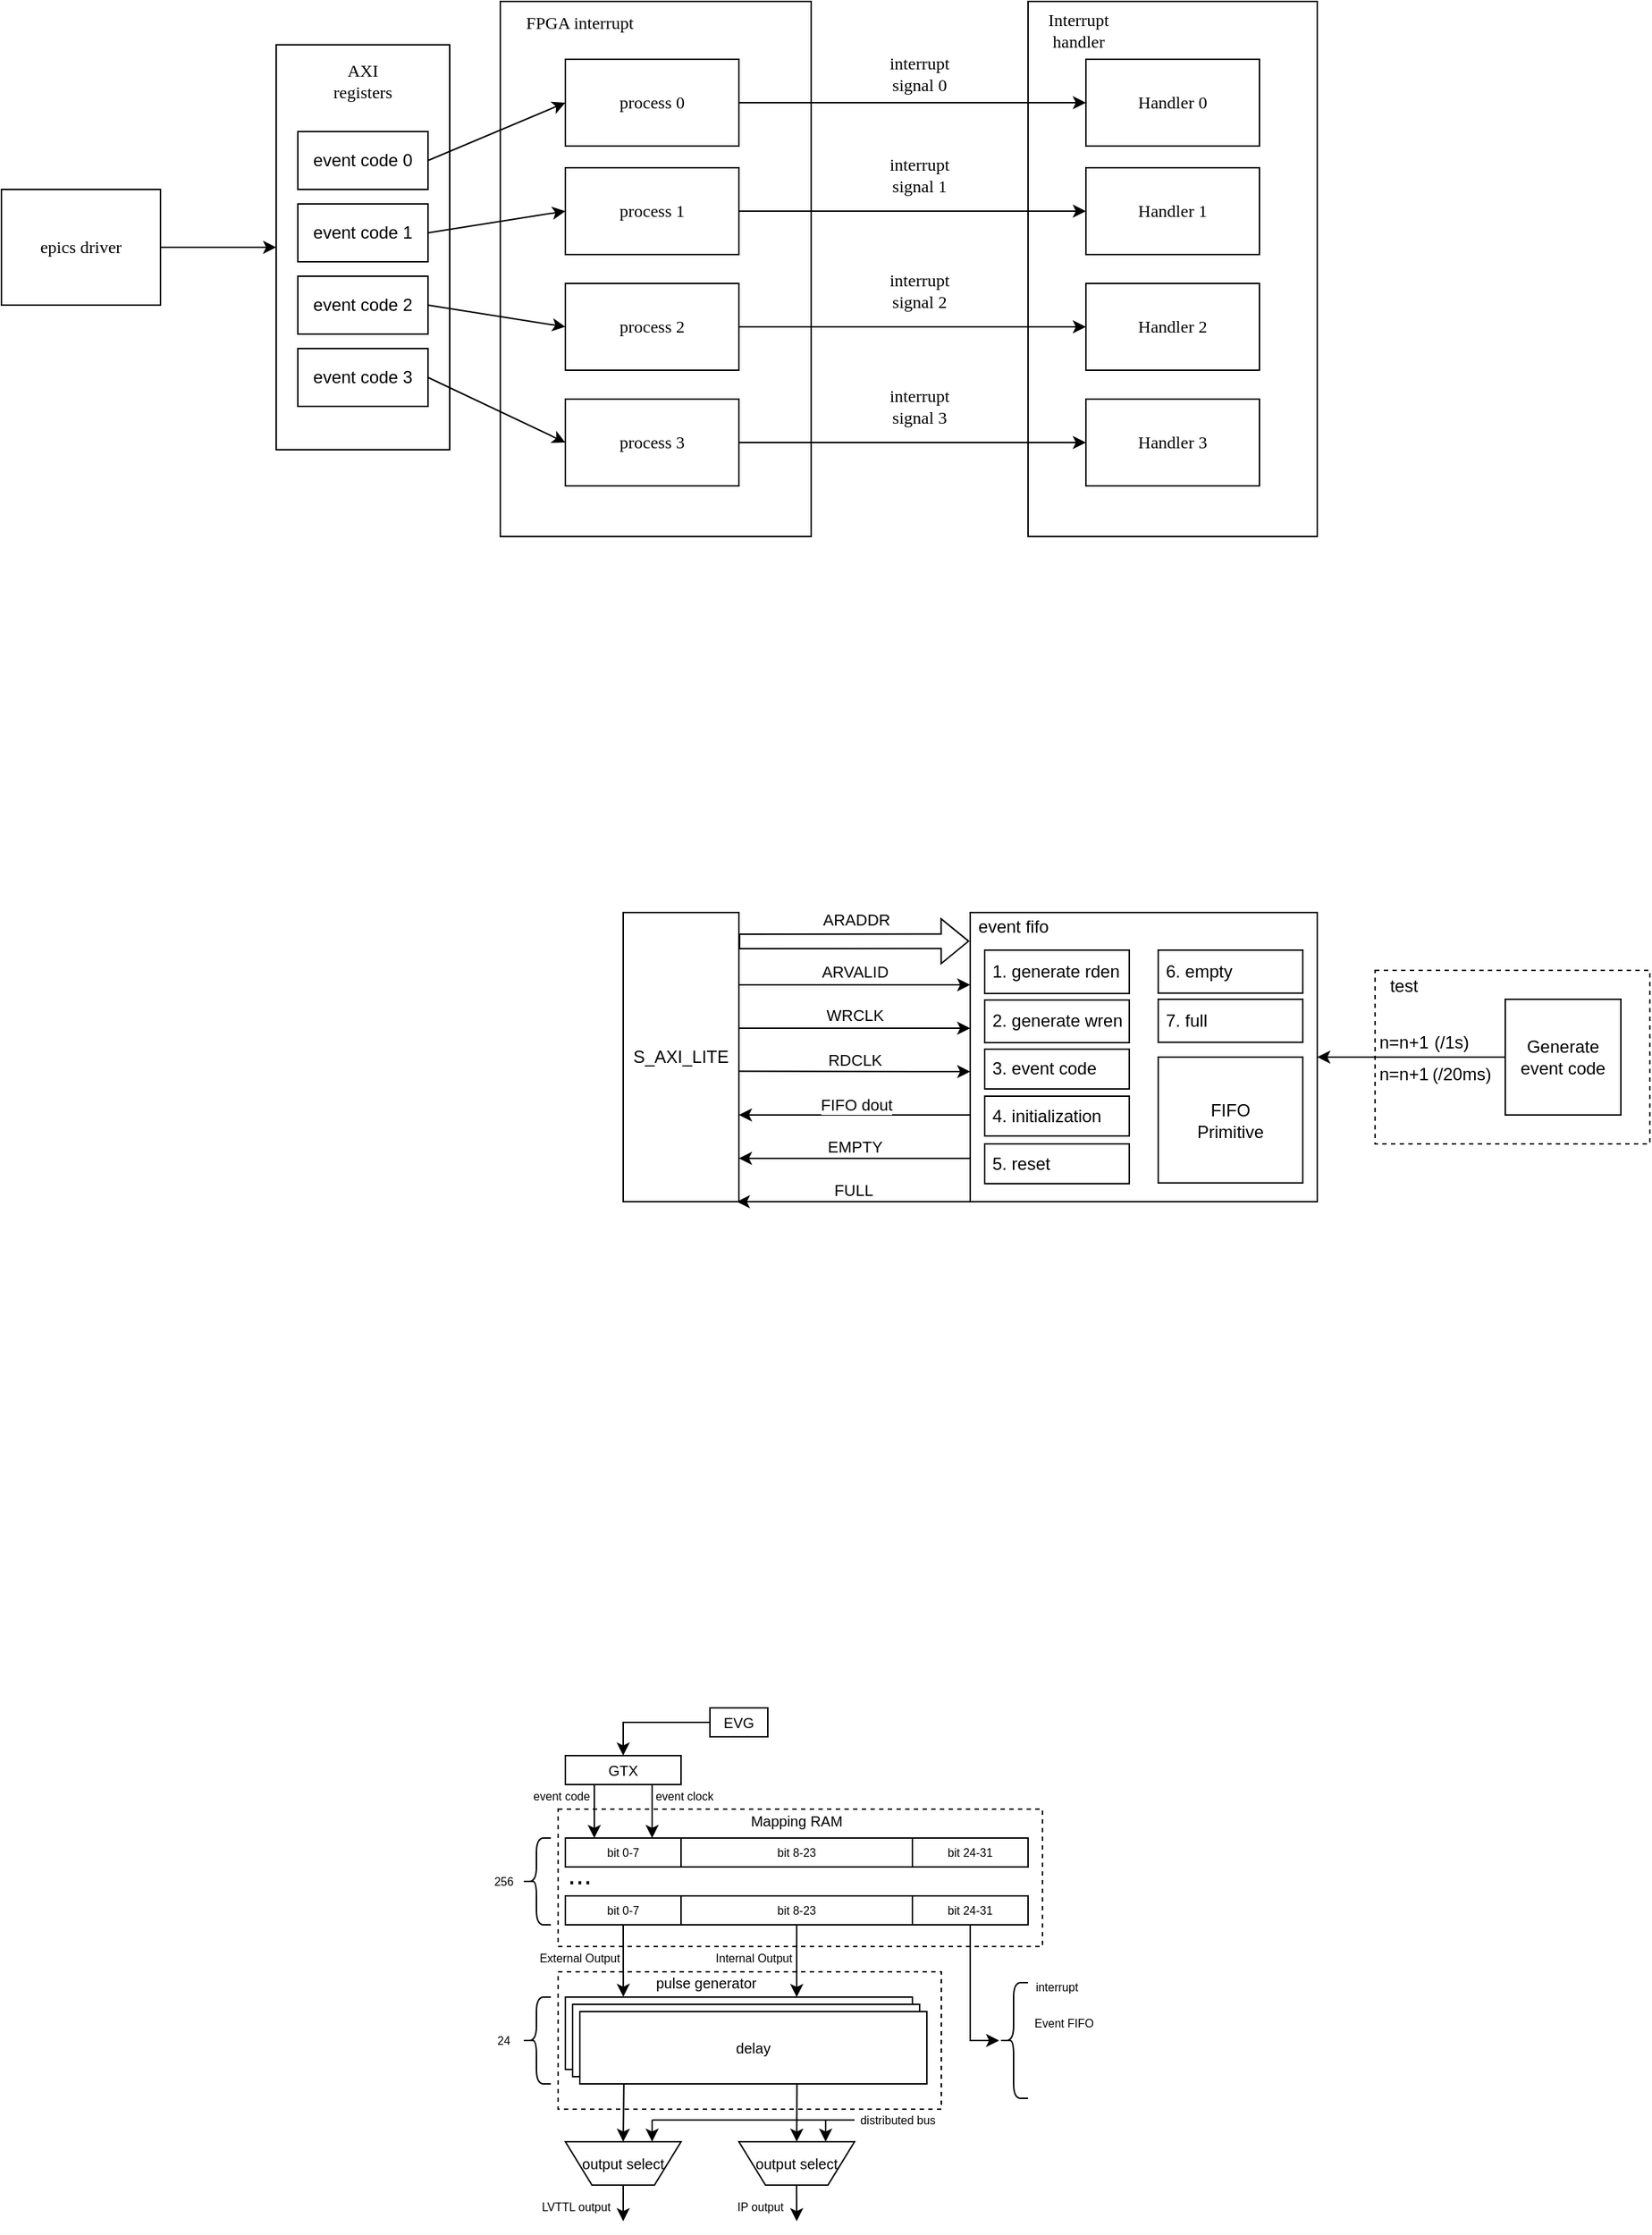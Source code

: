<mxfile version="20.3.2" type="github">
  <diagram id="-LhsDucrHnpyTGSc9BmT" name="Page-1">
    <mxGraphModel dx="741" dy="400" grid="1" gridSize="5" guides="1" tooltips="1" connect="1" arrows="1" fold="1" page="1" pageScale="1" pageWidth="1654" pageHeight="2336" math="0" shadow="0">
      <root>
        <mxCell id="0" />
        <mxCell id="1" parent="0" />
        <mxCell id="MfT5M9BzXGNBhf8Azcbl-24" value="" style="rounded=0;whiteSpace=wrap;html=1;fontFamily=Verdana;" parent="1" vertex="1">
          <mxGeometry x="920" y="210" width="200" height="370" as="geometry" />
        </mxCell>
        <mxCell id="MfT5M9BzXGNBhf8Azcbl-1" value="" style="rounded=0;whiteSpace=wrap;html=1;" parent="1" vertex="1">
          <mxGeometry x="400" y="240" width="120" height="280" as="geometry" />
        </mxCell>
        <mxCell id="GZpuCzKADMGGE4YqBJ1V-8" style="edgeStyle=orthogonalEdgeStyle;rounded=0;orthogonalLoop=1;jettySize=auto;html=1;exitX=0.006;exitY=0.7;exitDx=0;exitDy=0;exitPerimeter=0;" parent="1" source="GZpuCzKADMGGE4YqBJ1V-1" edge="1">
          <mxGeometry relative="1" as="geometry">
            <mxPoint x="720" y="980" as="targetPoint" />
            <Array as="points" />
          </mxGeometry>
        </mxCell>
        <mxCell id="GZpuCzKADMGGE4YqBJ1V-9" value="FIFO dout" style="edgeLabel;html=1;align=center;verticalAlign=middle;resizable=0;points=[];" parent="GZpuCzKADMGGE4YqBJ1V-8" vertex="1" connectable="0">
          <mxGeometry x="0.181" y="2" relative="1" as="geometry">
            <mxPoint x="14" y="-10" as="offset" />
          </mxGeometry>
        </mxCell>
        <mxCell id="GZpuCzKADMGGE4YqBJ1V-1" value="" style="rounded=0;whiteSpace=wrap;html=1;" parent="1" vertex="1">
          <mxGeometry x="880" y="840" width="240" height="200" as="geometry" />
        </mxCell>
        <mxCell id="GZpuCzKADMGGE4YqBJ1V-3" style="edgeStyle=orthogonalEdgeStyle;rounded=0;orthogonalLoop=1;jettySize=auto;html=1;exitX=1;exitY=0.25;exitDx=0;exitDy=0;entryX=0;entryY=0.25;entryDx=0;entryDy=0;" parent="1" source="GZpuCzKADMGGE4YqBJ1V-2" target="GZpuCzKADMGGE4YqBJ1V-1" edge="1">
          <mxGeometry relative="1" as="geometry" />
        </mxCell>
        <mxCell id="GZpuCzKADMGGE4YqBJ1V-4" value="ARVALID" style="edgeLabel;html=1;align=center;verticalAlign=middle;resizable=0;points=[];" parent="GZpuCzKADMGGE4YqBJ1V-3" vertex="1" connectable="0">
          <mxGeometry x="0.176" y="-1" relative="1" as="geometry">
            <mxPoint x="-14" y="-10" as="offset" />
          </mxGeometry>
        </mxCell>
        <mxCell id="GZpuCzKADMGGE4YqBJ1V-10" style="edgeStyle=orthogonalEdgeStyle;rounded=0;orthogonalLoop=1;jettySize=auto;html=1;exitX=0.999;exitY=0.549;exitDx=0;exitDy=0;exitPerimeter=0;" parent="1" source="GZpuCzKADMGGE4YqBJ1V-2" edge="1">
          <mxGeometry relative="1" as="geometry">
            <mxPoint x="880" y="950" as="targetPoint" />
            <Array as="points">
              <mxPoint x="880" y="950" />
            </Array>
          </mxGeometry>
        </mxCell>
        <mxCell id="GZpuCzKADMGGE4YqBJ1V-15" value="RDCLK" style="edgeLabel;html=1;align=center;verticalAlign=middle;resizable=0;points=[];" parent="GZpuCzKADMGGE4YqBJ1V-10" vertex="1" connectable="0">
          <mxGeometry x="0.162" y="-1" relative="1" as="geometry">
            <mxPoint x="-13" y="-9" as="offset" />
          </mxGeometry>
        </mxCell>
        <mxCell id="GZpuCzKADMGGE4YqBJ1V-2" value="S_AXI_LITE" style="rounded=0;whiteSpace=wrap;html=1;" parent="1" vertex="1">
          <mxGeometry x="640" y="840" width="80" height="200" as="geometry" />
        </mxCell>
        <mxCell id="GZpuCzKADMGGE4YqBJ1V-5" value="" style="shape=flexArrow;endArrow=classic;html=1;rounded=0;entryX=-0.008;entryY=0.099;entryDx=0;entryDy=0;entryPerimeter=0;" parent="1" edge="1">
          <mxGeometry width="50" height="50" relative="1" as="geometry">
            <mxPoint x="720" y="860" as="sourcePoint" />
            <mxPoint x="879.36" y="859.8" as="targetPoint" />
          </mxGeometry>
        </mxCell>
        <mxCell id="GZpuCzKADMGGE4YqBJ1V-7" value="ARADDR" style="edgeLabel;html=1;align=center;verticalAlign=middle;resizable=0;points=[];" parent="GZpuCzKADMGGE4YqBJ1V-5" vertex="1" connectable="0">
          <mxGeometry x="-0.115" y="-2" relative="1" as="geometry">
            <mxPoint x="10" y="-17" as="offset" />
          </mxGeometry>
        </mxCell>
        <mxCell id="GZpuCzKADMGGE4YqBJ1V-12" style="edgeStyle=orthogonalEdgeStyle;rounded=0;orthogonalLoop=1;jettySize=auto;html=1;exitX=1;exitY=0.5;exitDx=0;exitDy=0;entryX=0;entryY=0.5;entryDx=0;entryDy=0;" parent="1" edge="1">
          <mxGeometry relative="1" as="geometry">
            <mxPoint x="720" y="920" as="sourcePoint" />
            <mxPoint x="880" y="920" as="targetPoint" />
          </mxGeometry>
        </mxCell>
        <mxCell id="GZpuCzKADMGGE4YqBJ1V-13" value="WRCLK" style="edgeLabel;html=1;align=center;verticalAlign=middle;resizable=0;points=[];" parent="GZpuCzKADMGGE4YqBJ1V-12" vertex="1" connectable="0">
          <mxGeometry x="0.142" y="1" relative="1" as="geometry">
            <mxPoint x="-12" y="-8" as="offset" />
          </mxGeometry>
        </mxCell>
        <mxCell id="GZpuCzKADMGGE4YqBJ1V-18" style="edgeStyle=orthogonalEdgeStyle;rounded=0;orthogonalLoop=1;jettySize=auto;html=1;exitX=0;exitY=0.5;exitDx=0;exitDy=0;entryX=1;entryY=0.5;entryDx=0;entryDy=0;" parent="1" source="GZpuCzKADMGGE4YqBJ1V-17" target="GZpuCzKADMGGE4YqBJ1V-1" edge="1">
          <mxGeometry relative="1" as="geometry" />
        </mxCell>
        <mxCell id="GZpuCzKADMGGE4YqBJ1V-17" value="&lt;div&gt;Generate&lt;/div&gt;&lt;div&gt;event code&lt;/div&gt;" style="rounded=0;whiteSpace=wrap;html=1;" parent="1" vertex="1">
          <mxGeometry x="1250" y="900" width="80" height="80" as="geometry" />
        </mxCell>
        <mxCell id="GZpuCzKADMGGE4YqBJ1V-19" value="n=n+1" style="text;html=1;strokeColor=none;fillColor=none;align=center;verticalAlign=middle;whiteSpace=wrap;rounded=0;" parent="1" vertex="1">
          <mxGeometry x="1160" y="919" width="40" height="21" as="geometry" />
        </mxCell>
        <mxCell id="GZpuCzKADMGGE4YqBJ1V-20" value="(/1s)" style="text;html=1;strokeColor=none;fillColor=none;align=center;verticalAlign=middle;whiteSpace=wrap;rounded=0;" parent="1" vertex="1">
          <mxGeometry x="1193" y="919" width="40" height="21" as="geometry" />
        </mxCell>
        <mxCell id="GZpuCzKADMGGE4YqBJ1V-21" value="" style="rounded=0;whiteSpace=wrap;html=1;fillColor=none;" parent="1" vertex="1">
          <mxGeometry x="1010" y="940" width="100" height="87" as="geometry" />
        </mxCell>
        <mxCell id="GZpuCzKADMGGE4YqBJ1V-24" value="&lt;div&gt;FIFO&lt;/div&gt;&lt;div&gt;Primitive&lt;/div&gt;" style="text;html=1;strokeColor=none;fillColor=none;align=center;verticalAlign=middle;whiteSpace=wrap;rounded=0;" parent="1" vertex="1">
          <mxGeometry x="1030" y="968.5" width="60" height="30" as="geometry" />
        </mxCell>
        <mxCell id="GZpuCzKADMGGE4YqBJ1V-25" value="&amp;nbsp;1. generate rden" style="rounded=0;whiteSpace=wrap;html=1;fillColor=none;align=left;" parent="1" vertex="1">
          <mxGeometry x="890" y="866" width="100" height="30" as="geometry" />
        </mxCell>
        <mxCell id="GZpuCzKADMGGE4YqBJ1V-26" value="&amp;nbsp;2. generate wren" style="rounded=0;whiteSpace=wrap;html=1;fillColor=none;align=left;" parent="1" vertex="1">
          <mxGeometry x="890" y="900.5" width="100" height="29.5" as="geometry" />
        </mxCell>
        <mxCell id="GZpuCzKADMGGE4YqBJ1V-27" value="" style="rounded=0;whiteSpace=wrap;html=1;fillColor=none;dashed=1;" parent="1" vertex="1">
          <mxGeometry x="1160" y="880" width="190" height="120" as="geometry" />
        </mxCell>
        <mxCell id="GZpuCzKADMGGE4YqBJ1V-28" value="test" style="text;html=1;strokeColor=none;fillColor=none;align=center;verticalAlign=middle;whiteSpace=wrap;rounded=0;dashed=1;" parent="1" vertex="1">
          <mxGeometry x="1160" y="880.5" width="40" height="20" as="geometry" />
        </mxCell>
        <mxCell id="GZpuCzKADMGGE4YqBJ1V-30" value="&amp;nbsp;3. event code" style="rounded=0;whiteSpace=wrap;html=1;fillColor=none;align=left;" parent="1" vertex="1">
          <mxGeometry x="890" y="934.5" width="100" height="27.5" as="geometry" />
        </mxCell>
        <mxCell id="GZpuCzKADMGGE4YqBJ1V-31" value="event fifo" style="text;html=1;strokeColor=none;fillColor=none;align=center;verticalAlign=middle;whiteSpace=wrap;rounded=0;dashed=1;" parent="1" vertex="1">
          <mxGeometry x="880" y="840" width="60" height="20" as="geometry" />
        </mxCell>
        <mxCell id="GZpuCzKADMGGE4YqBJ1V-33" value="&amp;nbsp;4. initialization" style="rounded=0;whiteSpace=wrap;html=1;fillColor=none;align=left;" parent="1" vertex="1">
          <mxGeometry x="890" y="967" width="100" height="27.5" as="geometry" />
        </mxCell>
        <mxCell id="GZpuCzKADMGGE4YqBJ1V-34" value="&amp;nbsp;5. reset" style="rounded=0;whiteSpace=wrap;html=1;fillColor=none;align=left;" parent="1" vertex="1">
          <mxGeometry x="890" y="1000" width="100" height="27.5" as="geometry" />
        </mxCell>
        <mxCell id="thS4eRWoPYg2XnfyWAwR-3" value="&amp;nbsp;6. empty" style="rounded=0;whiteSpace=wrap;html=1;fillColor=none;align=left;" parent="1" vertex="1">
          <mxGeometry x="1010" y="866" width="100" height="29.75" as="geometry" />
        </mxCell>
        <mxCell id="thS4eRWoPYg2XnfyWAwR-5" value="&amp;nbsp;7. full" style="rounded=0;whiteSpace=wrap;html=1;fillColor=none;align=left;" parent="1" vertex="1">
          <mxGeometry x="1010" y="900" width="100" height="29.75" as="geometry" />
        </mxCell>
        <mxCell id="thS4eRWoPYg2XnfyWAwR-6" style="edgeStyle=orthogonalEdgeStyle;rounded=0;orthogonalLoop=1;jettySize=auto;html=1;" parent="1" edge="1">
          <mxGeometry relative="1" as="geometry">
            <mxPoint x="880" y="1010" as="sourcePoint" />
            <mxPoint x="720" y="1010" as="targetPoint" />
            <Array as="points" />
          </mxGeometry>
        </mxCell>
        <mxCell id="thS4eRWoPYg2XnfyWAwR-7" value="EMPTY" style="edgeLabel;html=1;align=center;verticalAlign=middle;resizable=0;points=[];" parent="thS4eRWoPYg2XnfyWAwR-6" vertex="1" connectable="0">
          <mxGeometry x="0.181" y="2" relative="1" as="geometry">
            <mxPoint x="14" y="-10" as="offset" />
          </mxGeometry>
        </mxCell>
        <mxCell id="thS4eRWoPYg2XnfyWAwR-8" style="edgeStyle=orthogonalEdgeStyle;rounded=0;orthogonalLoop=1;jettySize=auto;html=1;exitX=0.006;exitY=0.7;exitDx=0;exitDy=0;exitPerimeter=0;" parent="1" edge="1">
          <mxGeometry relative="1" as="geometry">
            <mxPoint x="880" y="1040" as="sourcePoint" />
            <mxPoint x="718.56" y="1040" as="targetPoint" />
            <Array as="points" />
          </mxGeometry>
        </mxCell>
        <mxCell id="thS4eRWoPYg2XnfyWAwR-9" value="FULL" style="edgeLabel;html=1;align=center;verticalAlign=middle;resizable=0;points=[];" parent="thS4eRWoPYg2XnfyWAwR-8" vertex="1" connectable="0">
          <mxGeometry x="0.181" y="2" relative="1" as="geometry">
            <mxPoint x="14" y="-10" as="offset" />
          </mxGeometry>
        </mxCell>
        <mxCell id="thS4eRWoPYg2XnfyWAwR-12" value="n=n+1" style="text;html=1;strokeColor=none;fillColor=none;align=center;verticalAlign=middle;whiteSpace=wrap;rounded=0;" parent="1" vertex="1">
          <mxGeometry x="1160" y="941" width="40" height="21" as="geometry" />
        </mxCell>
        <mxCell id="thS4eRWoPYg2XnfyWAwR-15" value="(/20ms)" style="text;html=1;strokeColor=none;fillColor=none;align=center;verticalAlign=middle;whiteSpace=wrap;rounded=0;" parent="1" vertex="1">
          <mxGeometry x="1200" y="941" width="40" height="21" as="geometry" />
        </mxCell>
        <mxCell id="MfT5M9BzXGNBhf8Azcbl-2" value="&lt;div&gt;&lt;font face=&quot;Verdana&quot;&gt;AXI&lt;/font&gt;&lt;/div&gt;&lt;div&gt;&lt;font face=&quot;Verdana&quot;&gt;registers&lt;/font&gt;&lt;/div&gt;" style="text;html=1;strokeColor=none;fillColor=none;align=center;verticalAlign=middle;whiteSpace=wrap;rounded=0;" parent="1" vertex="1">
          <mxGeometry x="430" y="250" width="60" height="30" as="geometry" />
        </mxCell>
        <mxCell id="MfT5M9BzXGNBhf8Azcbl-5" value="event code 0" style="rounded=0;whiteSpace=wrap;html=1;" parent="1" vertex="1">
          <mxGeometry x="415" y="300" width="90" height="40" as="geometry" />
        </mxCell>
        <mxCell id="MfT5M9BzXGNBhf8Azcbl-6" value="event code 1" style="rounded=0;whiteSpace=wrap;html=1;" parent="1" vertex="1">
          <mxGeometry x="415" y="350" width="90" height="40" as="geometry" />
        </mxCell>
        <mxCell id="MfT5M9BzXGNBhf8Azcbl-7" value="event code 2" style="rounded=0;whiteSpace=wrap;html=1;" parent="1" vertex="1">
          <mxGeometry x="415" y="400" width="90" height="40" as="geometry" />
        </mxCell>
        <mxCell id="MfT5M9BzXGNBhf8Azcbl-8" value="event code 3" style="rounded=0;whiteSpace=wrap;html=1;" parent="1" vertex="1">
          <mxGeometry x="415" y="450" width="90" height="40" as="geometry" />
        </mxCell>
        <mxCell id="MfT5M9BzXGNBhf8Azcbl-11" style="edgeStyle=orthogonalEdgeStyle;rounded=0;orthogonalLoop=1;jettySize=auto;html=1;exitX=1;exitY=0.5;exitDx=0;exitDy=0;fontFamily=Verdana;" parent="1" source="MfT5M9BzXGNBhf8Azcbl-9" target="MfT5M9BzXGNBhf8Azcbl-1" edge="1">
          <mxGeometry relative="1" as="geometry" />
        </mxCell>
        <mxCell id="MfT5M9BzXGNBhf8Azcbl-9" value="epics driver" style="rounded=0;whiteSpace=wrap;html=1;fontFamily=Verdana;" parent="1" vertex="1">
          <mxGeometry x="210" y="340" width="110" height="80" as="geometry" />
        </mxCell>
        <mxCell id="MfT5M9BzXGNBhf8Azcbl-12" value="" style="rounded=0;whiteSpace=wrap;html=1;fontFamily=Verdana;" parent="1" vertex="1">
          <mxGeometry x="555" y="210" width="215" height="370" as="geometry" />
        </mxCell>
        <mxCell id="MfT5M9BzXGNBhf8Azcbl-30" style="edgeStyle=orthogonalEdgeStyle;rounded=0;orthogonalLoop=1;jettySize=auto;html=1;exitX=1;exitY=0.5;exitDx=0;exitDy=0;entryX=0;entryY=0.5;entryDx=0;entryDy=0;fontFamily=Verdana;" parent="1" source="MfT5M9BzXGNBhf8Azcbl-13" target="MfT5M9BzXGNBhf8Azcbl-26" edge="1">
          <mxGeometry relative="1" as="geometry" />
        </mxCell>
        <mxCell id="MfT5M9BzXGNBhf8Azcbl-13" value="process 0" style="rounded=0;whiteSpace=wrap;html=1;fontFamily=Verdana;" parent="1" vertex="1">
          <mxGeometry x="600" y="250" width="120" height="60" as="geometry" />
        </mxCell>
        <mxCell id="MfT5M9BzXGNBhf8Azcbl-31" style="edgeStyle=orthogonalEdgeStyle;rounded=0;orthogonalLoop=1;jettySize=auto;html=1;exitX=1;exitY=0.5;exitDx=0;exitDy=0;fontFamily=Verdana;" parent="1" source="MfT5M9BzXGNBhf8Azcbl-14" target="MfT5M9BzXGNBhf8Azcbl-27" edge="1">
          <mxGeometry relative="1" as="geometry" />
        </mxCell>
        <mxCell id="MfT5M9BzXGNBhf8Azcbl-14" value="process 1" style="rounded=0;whiteSpace=wrap;html=1;fontFamily=Verdana;" parent="1" vertex="1">
          <mxGeometry x="600" y="325" width="120" height="60" as="geometry" />
        </mxCell>
        <mxCell id="MfT5M9BzXGNBhf8Azcbl-32" style="edgeStyle=orthogonalEdgeStyle;rounded=0;orthogonalLoop=1;jettySize=auto;html=1;exitX=1;exitY=0.5;exitDx=0;exitDy=0;entryX=0;entryY=0.5;entryDx=0;entryDy=0;fontFamily=Verdana;" parent="1" source="MfT5M9BzXGNBhf8Azcbl-16" target="MfT5M9BzXGNBhf8Azcbl-28" edge="1">
          <mxGeometry relative="1" as="geometry" />
        </mxCell>
        <mxCell id="MfT5M9BzXGNBhf8Azcbl-16" value="process 2" style="rounded=0;whiteSpace=wrap;html=1;fontFamily=Verdana;" parent="1" vertex="1">
          <mxGeometry x="600" y="405" width="120" height="60" as="geometry" />
        </mxCell>
        <mxCell id="MfT5M9BzXGNBhf8Azcbl-33" style="edgeStyle=orthogonalEdgeStyle;rounded=0;orthogonalLoop=1;jettySize=auto;html=1;exitX=1;exitY=0.5;exitDx=0;exitDy=0;entryX=0;entryY=0.5;entryDx=0;entryDy=0;fontFamily=Verdana;" parent="1" source="MfT5M9BzXGNBhf8Azcbl-17" target="MfT5M9BzXGNBhf8Azcbl-29" edge="1">
          <mxGeometry relative="1" as="geometry" />
        </mxCell>
        <mxCell id="MfT5M9BzXGNBhf8Azcbl-17" value="process 3" style="rounded=0;whiteSpace=wrap;html=1;fontFamily=Verdana;" parent="1" vertex="1">
          <mxGeometry x="600" y="485" width="120" height="60" as="geometry" />
        </mxCell>
        <mxCell id="MfT5M9BzXGNBhf8Azcbl-19" value="" style="endArrow=classic;html=1;rounded=0;fontFamily=Verdana;exitX=1;exitY=0.5;exitDx=0;exitDy=0;entryX=0;entryY=0.5;entryDx=0;entryDy=0;" parent="1" source="MfT5M9BzXGNBhf8Azcbl-5" target="MfT5M9BzXGNBhf8Azcbl-13" edge="1">
          <mxGeometry width="50" height="50" relative="1" as="geometry">
            <mxPoint x="580" y="460" as="sourcePoint" />
            <mxPoint x="630" y="410" as="targetPoint" />
          </mxGeometry>
        </mxCell>
        <mxCell id="MfT5M9BzXGNBhf8Azcbl-20" value="" style="endArrow=classic;html=1;rounded=0;fontFamily=Verdana;exitX=1;exitY=0.5;exitDx=0;exitDy=0;entryX=0;entryY=0.5;entryDx=0;entryDy=0;" parent="1" source="MfT5M9BzXGNBhf8Azcbl-6" target="MfT5M9BzXGNBhf8Azcbl-14" edge="1">
          <mxGeometry width="50" height="50" relative="1" as="geometry">
            <mxPoint x="580" y="460" as="sourcePoint" />
            <mxPoint x="630" y="410" as="targetPoint" />
          </mxGeometry>
        </mxCell>
        <mxCell id="MfT5M9BzXGNBhf8Azcbl-21" value="" style="endArrow=classic;html=1;rounded=0;fontFamily=Verdana;exitX=1;exitY=0.5;exitDx=0;exitDy=0;entryX=0;entryY=0.5;entryDx=0;entryDy=0;" parent="1" source="MfT5M9BzXGNBhf8Azcbl-7" target="MfT5M9BzXGNBhf8Azcbl-16" edge="1">
          <mxGeometry width="50" height="50" relative="1" as="geometry">
            <mxPoint x="580" y="460" as="sourcePoint" />
            <mxPoint x="630" y="410" as="targetPoint" />
          </mxGeometry>
        </mxCell>
        <mxCell id="MfT5M9BzXGNBhf8Azcbl-22" value="" style="endArrow=classic;html=1;rounded=0;fontFamily=Verdana;exitX=1;exitY=0.5;exitDx=0;exitDy=0;entryX=0;entryY=0.5;entryDx=0;entryDy=0;" parent="1" source="MfT5M9BzXGNBhf8Azcbl-8" target="MfT5M9BzXGNBhf8Azcbl-17" edge="1">
          <mxGeometry width="50" height="50" relative="1" as="geometry">
            <mxPoint x="580" y="460" as="sourcePoint" />
            <mxPoint x="630" y="410" as="targetPoint" />
          </mxGeometry>
        </mxCell>
        <mxCell id="MfT5M9BzXGNBhf8Azcbl-23" value="FPGA interrupt" style="text;html=1;strokeColor=none;fillColor=none;align=center;verticalAlign=middle;whiteSpace=wrap;rounded=0;fontFamily=Verdana;" parent="1" vertex="1">
          <mxGeometry x="555" y="210" width="110" height="30" as="geometry" />
        </mxCell>
        <mxCell id="MfT5M9BzXGNBhf8Azcbl-25" value="Interrupt handler" style="text;html=1;strokeColor=none;fillColor=none;align=center;verticalAlign=middle;whiteSpace=wrap;rounded=0;fontFamily=Verdana;" parent="1" vertex="1">
          <mxGeometry x="920" y="210" width="70" height="40" as="geometry" />
        </mxCell>
        <mxCell id="MfT5M9BzXGNBhf8Azcbl-26" value="Handler 0" style="rounded=0;whiteSpace=wrap;html=1;fontFamily=Verdana;" parent="1" vertex="1">
          <mxGeometry x="960" y="250" width="120" height="60" as="geometry" />
        </mxCell>
        <mxCell id="MfT5M9BzXGNBhf8Azcbl-27" value="Handler 1" style="rounded=0;whiteSpace=wrap;html=1;fontFamily=Verdana;" parent="1" vertex="1">
          <mxGeometry x="960" y="325" width="120" height="60" as="geometry" />
        </mxCell>
        <mxCell id="MfT5M9BzXGNBhf8Azcbl-28" value="Handler 2" style="rounded=0;whiteSpace=wrap;html=1;fontFamily=Verdana;" parent="1" vertex="1">
          <mxGeometry x="960" y="405" width="120" height="60" as="geometry" />
        </mxCell>
        <mxCell id="MfT5M9BzXGNBhf8Azcbl-29" value="Handler 3" style="rounded=0;whiteSpace=wrap;html=1;fontFamily=Verdana;" parent="1" vertex="1">
          <mxGeometry x="960" y="485" width="120" height="60" as="geometry" />
        </mxCell>
        <mxCell id="MfT5M9BzXGNBhf8Azcbl-34" value="&lt;div&gt;interrupt&lt;/div&gt;&lt;div&gt;signal 0&lt;br&gt;&lt;/div&gt;" style="text;html=1;strokeColor=none;fillColor=none;align=center;verticalAlign=middle;whiteSpace=wrap;rounded=0;fontFamily=Verdana;" parent="1" vertex="1">
          <mxGeometry x="810" y="240" width="70" height="40" as="geometry" />
        </mxCell>
        <mxCell id="MfT5M9BzXGNBhf8Azcbl-36" value="&lt;div&gt;interrupt&lt;/div&gt;&lt;div&gt;signal 1&lt;br&gt;&lt;/div&gt;" style="text;html=1;strokeColor=none;fillColor=none;align=center;verticalAlign=middle;whiteSpace=wrap;rounded=0;fontFamily=Verdana;" parent="1" vertex="1">
          <mxGeometry x="810" y="310" width="70" height="40" as="geometry" />
        </mxCell>
        <mxCell id="MfT5M9BzXGNBhf8Azcbl-37" value="&lt;div&gt;interrupt&lt;/div&gt;&lt;div&gt;signal 2&lt;br&gt;&lt;/div&gt;" style="text;html=1;strokeColor=none;fillColor=none;align=center;verticalAlign=middle;whiteSpace=wrap;rounded=0;fontFamily=Verdana;" parent="1" vertex="1">
          <mxGeometry x="810" y="390" width="70" height="40" as="geometry" />
        </mxCell>
        <mxCell id="MfT5M9BzXGNBhf8Azcbl-38" value="&lt;div&gt;interrupt&lt;/div&gt;&lt;div&gt;signal 3&lt;br&gt;&lt;/div&gt;" style="text;html=1;strokeColor=none;fillColor=none;align=center;verticalAlign=middle;whiteSpace=wrap;rounded=0;fontFamily=Verdana;" parent="1" vertex="1">
          <mxGeometry x="810" y="470" width="70" height="40" as="geometry" />
        </mxCell>
        <mxCell id="sW_rOYjaHc4gFvFLlQTv-1" value="" style="rounded=0;whiteSpace=wrap;html=1;strokeWidth=1;" vertex="1" parent="1">
          <mxGeometry x="600" y="1480" width="320" height="20" as="geometry" />
        </mxCell>
        <mxCell id="sW_rOYjaHc4gFvFLlQTv-2" value="" style="endArrow=classic;html=1;rounded=0;entryX=0.5;entryY=0;entryDx=0;entryDy=0;exitX=1;exitY=0;exitDx=0;exitDy=0;" edge="1" parent="1" source="sW_rOYjaHc4gFvFLlQTv-24">
          <mxGeometry width="50" height="50" relative="1" as="geometry">
            <mxPoint x="620" y="1450" as="sourcePoint" />
            <mxPoint x="620" y="1480" as="targetPoint" />
          </mxGeometry>
        </mxCell>
        <mxCell id="sW_rOYjaHc4gFvFLlQTv-19" value="&lt;font style=&quot;font-size: 10px;&quot;&gt;GTX&lt;/font&gt;" style="rounded=0;whiteSpace=wrap;html=1;" vertex="1" parent="1">
          <mxGeometry x="600" y="1423" width="80" height="20" as="geometry" />
        </mxCell>
        <mxCell id="sW_rOYjaHc4gFvFLlQTv-105" style="edgeStyle=orthogonalEdgeStyle;rounded=0;orthogonalLoop=1;jettySize=auto;html=1;exitX=0;exitY=0.5;exitDx=0;exitDy=0;entryX=0.5;entryY=0;entryDx=0;entryDy=0;strokeWidth=1;fontFamily=Helvetica;fontSize=8;" edge="1" parent="1" source="sW_rOYjaHc4gFvFLlQTv-20" target="sW_rOYjaHc4gFvFLlQTv-19">
          <mxGeometry relative="1" as="geometry" />
        </mxCell>
        <mxCell id="sW_rOYjaHc4gFvFLlQTv-20" value="&lt;font style=&quot;font-size: 10px;&quot;&gt;EVG&lt;/font&gt;" style="rounded=0;whiteSpace=wrap;html=1;" vertex="1" parent="1">
          <mxGeometry x="700" y="1390" width="40" height="20" as="geometry" />
        </mxCell>
        <mxCell id="sW_rOYjaHc4gFvFLlQTv-22" value="" style="shape=curlyBracket;whiteSpace=wrap;html=1;rounded=1;fontSize=8;" vertex="1" parent="1">
          <mxGeometry x="570" y="1480" width="20" height="60" as="geometry" />
        </mxCell>
        <mxCell id="sW_rOYjaHc4gFvFLlQTv-23" value="256" style="text;html=1;strokeColor=none;fillColor=none;align=center;verticalAlign=middle;whiteSpace=wrap;rounded=0;fontSize=8;" vertex="1" parent="1">
          <mxGeometry x="545" y="1502.5" width="25" height="15" as="geometry" />
        </mxCell>
        <mxCell id="sW_rOYjaHc4gFvFLlQTv-24" value="event code" style="text;html=1;strokeColor=none;fillColor=none;align=center;verticalAlign=middle;whiteSpace=wrap;rounded=0;fontSize=8;" vertex="1" parent="1">
          <mxGeometry x="575" y="1443" width="45" height="15" as="geometry" />
        </mxCell>
        <mxCell id="sW_rOYjaHc4gFvFLlQTv-27" value="" style="endArrow=classic;html=1;rounded=0;entryX=0.5;entryY=0;entryDx=0;entryDy=0;exitX=0;exitY=0;exitDx=0;exitDy=0;" edge="1" parent="1" source="sW_rOYjaHc4gFvFLlQTv-28">
          <mxGeometry width="50" height="50" relative="1" as="geometry">
            <mxPoint x="660" y="1450" as="sourcePoint" />
            <mxPoint x="660" y="1480" as="targetPoint" />
          </mxGeometry>
        </mxCell>
        <mxCell id="sW_rOYjaHc4gFvFLlQTv-28" value="event clock" style="text;html=1;strokeColor=none;fillColor=none;align=center;verticalAlign=middle;whiteSpace=wrap;rounded=0;fontSize=8;" vertex="1" parent="1">
          <mxGeometry x="660" y="1443" width="45" height="15" as="geometry" />
        </mxCell>
        <mxCell id="sW_rOYjaHc4gFvFLlQTv-36" value="" style="endArrow=none;html=1;rounded=0;fontSize=8;entryX=0.25;entryY=0;entryDx=0;entryDy=0;exitX=0.25;exitY=1;exitDx=0;exitDy=0;" edge="1" parent="1" source="sW_rOYjaHc4gFvFLlQTv-1" target="sW_rOYjaHc4gFvFLlQTv-1">
          <mxGeometry width="50" height="50" relative="1" as="geometry">
            <mxPoint x="665" y="1575" as="sourcePoint" />
            <mxPoint x="715" y="1525" as="targetPoint" />
          </mxGeometry>
        </mxCell>
        <mxCell id="sW_rOYjaHc4gFvFLlQTv-37" value="bit 0-7" style="text;html=1;strokeColor=none;fillColor=none;align=center;verticalAlign=middle;whiteSpace=wrap;rounded=0;strokeWidth=1;fontSize=8;" vertex="1" parent="1">
          <mxGeometry x="620" y="1482" width="40" height="15" as="geometry" />
        </mxCell>
        <mxCell id="sW_rOYjaHc4gFvFLlQTv-43" value="" style="rounded=0;whiteSpace=wrap;html=1;strokeWidth=1;" vertex="1" parent="1">
          <mxGeometry x="600" y="1520" width="320" height="20" as="geometry" />
        </mxCell>
        <mxCell id="sW_rOYjaHc4gFvFLlQTv-44" value="" style="endArrow=none;html=1;rounded=0;fontSize=8;entryX=0.25;entryY=0;entryDx=0;entryDy=0;exitX=0.25;exitY=1;exitDx=0;exitDy=0;" edge="1" parent="1">
          <mxGeometry width="50" height="50" relative="1" as="geometry">
            <mxPoint x="680" y="1540" as="sourcePoint" />
            <mxPoint x="680.0" y="1520" as="targetPoint" />
          </mxGeometry>
        </mxCell>
        <mxCell id="sW_rOYjaHc4gFvFLlQTv-47" value="bit 0-7" style="text;html=1;strokeColor=none;fillColor=none;align=center;verticalAlign=middle;whiteSpace=wrap;rounded=0;strokeWidth=1;fontSize=8;" vertex="1" parent="1">
          <mxGeometry x="620" y="1522" width="40" height="15" as="geometry" />
        </mxCell>
        <mxCell id="sW_rOYjaHc4gFvFLlQTv-48" value="&lt;font style=&quot;font-size: 20px;&quot;&gt;...&lt;/font&gt;" style="text;html=1;strokeColor=none;fillColor=none;align=center;verticalAlign=middle;whiteSpace=wrap;rounded=0;strokeWidth=1;fontSize=8;" vertex="1" parent="1">
          <mxGeometry x="600" y="1500" width="20" height="7" as="geometry" />
        </mxCell>
        <mxCell id="sW_rOYjaHc4gFvFLlQTv-49" value="" style="endArrow=classic;html=1;rounded=0;fontSize=20;exitX=0.125;exitY=1.017;exitDx=0;exitDy=0;exitPerimeter=0;entryX=0.167;entryY=-0.004;entryDx=0;entryDy=0;entryPerimeter=0;" edge="1" parent="1" source="sW_rOYjaHc4gFvFLlQTv-43" target="sW_rOYjaHc4gFvFLlQTv-56">
          <mxGeometry width="50" height="50" relative="1" as="geometry">
            <mxPoint x="665" y="1575" as="sourcePoint" />
            <mxPoint x="640" y="1570" as="targetPoint" />
          </mxGeometry>
        </mxCell>
        <mxCell id="sW_rOYjaHc4gFvFLlQTv-50" value="&lt;div style=&quot;font-size: 8px;&quot;&gt;&lt;font style=&quot;font-size: 8px;&quot;&gt;External Output&lt;br&gt;&lt;/font&gt;&lt;/div&gt;" style="text;html=1;strokeColor=none;fillColor=none;align=center;verticalAlign=middle;whiteSpace=wrap;rounded=0;strokeWidth=1;fontSize=10;" vertex="1" parent="1">
          <mxGeometry x="580" y="1555" width="60" height="15" as="geometry" />
        </mxCell>
        <mxCell id="sW_rOYjaHc4gFvFLlQTv-51" value="" style="endArrow=none;html=1;rounded=0;fontSize=8;entryX=0.25;entryY=0;entryDx=0;entryDy=0;exitX=0.25;exitY=1;exitDx=0;exitDy=0;" edge="1" parent="1">
          <mxGeometry width="50" height="50" relative="1" as="geometry">
            <mxPoint x="840" y="1499.5" as="sourcePoint" />
            <mxPoint x="840.0" y="1479.5" as="targetPoint" />
          </mxGeometry>
        </mxCell>
        <mxCell id="sW_rOYjaHc4gFvFLlQTv-52" value="" style="endArrow=none;html=1;rounded=0;fontSize=8;entryX=0.25;entryY=0;entryDx=0;entryDy=0;exitX=0.25;exitY=1;exitDx=0;exitDy=0;" edge="1" parent="1">
          <mxGeometry width="50" height="50" relative="1" as="geometry">
            <mxPoint x="840" y="1540" as="sourcePoint" />
            <mxPoint x="840.0" y="1520" as="targetPoint" />
          </mxGeometry>
        </mxCell>
        <mxCell id="sW_rOYjaHc4gFvFLlQTv-55" value="&lt;div style=&quot;font-size: 8px;&quot;&gt;&lt;font style=&quot;font-size: 8px;&quot;&gt;Internal Output&lt;br&gt;&lt;/font&gt;&lt;/div&gt;" style="text;html=1;strokeColor=none;fillColor=none;align=center;verticalAlign=middle;whiteSpace=wrap;rounded=0;strokeWidth=1;fontSize=10;" vertex="1" parent="1">
          <mxGeometry x="697.5" y="1555" width="65" height="15" as="geometry" />
        </mxCell>
        <mxCell id="sW_rOYjaHc4gFvFLlQTv-67" value="" style="rounded=0;whiteSpace=wrap;html=1;strokeWidth=1;fontSize=10;fillColor=none;dashed=1;strokeColor=#000000;" vertex="1" parent="1">
          <mxGeometry x="595" y="1460" width="335" height="95" as="geometry" />
        </mxCell>
        <mxCell id="sW_rOYjaHc4gFvFLlQTv-56" value="delay" style="rounded=0;whiteSpace=wrap;html=1;strokeWidth=1;fontSize=10;" vertex="1" parent="1">
          <mxGeometry x="600" y="1590" width="240" height="50" as="geometry" />
        </mxCell>
        <mxCell id="sW_rOYjaHc4gFvFLlQTv-60" value="" style="shape=curlyBracket;whiteSpace=wrap;html=1;rounded=1;fontSize=8;" vertex="1" parent="1">
          <mxGeometry x="570" y="1590" width="20" height="60" as="geometry" />
        </mxCell>
        <mxCell id="sW_rOYjaHc4gFvFLlQTv-62" value="bit 8-23" style="text;html=1;strokeColor=none;fillColor=none;align=center;verticalAlign=middle;whiteSpace=wrap;rounded=0;strokeWidth=1;fontSize=8;" vertex="1" parent="1">
          <mxGeometry x="740" y="1482.5" width="40" height="15" as="geometry" />
        </mxCell>
        <mxCell id="sW_rOYjaHc4gFvFLlQTv-63" value="bit 8-23" style="text;html=1;strokeColor=none;fillColor=none;align=center;verticalAlign=middle;whiteSpace=wrap;rounded=0;strokeWidth=1;fontSize=8;" vertex="1" parent="1">
          <mxGeometry x="740" y="1522.5" width="40" height="15" as="geometry" />
        </mxCell>
        <mxCell id="sW_rOYjaHc4gFvFLlQTv-64" value="24" style="text;html=1;strokeColor=none;fillColor=none;align=center;verticalAlign=middle;whiteSpace=wrap;rounded=0;fontSize=8;" vertex="1" parent="1">
          <mxGeometry x="545" y="1610" width="25" height="20" as="geometry" />
        </mxCell>
        <mxCell id="sW_rOYjaHc4gFvFLlQTv-65" value="delay" style="rounded=0;whiteSpace=wrap;html=1;strokeWidth=1;fontSize=10;" vertex="1" parent="1">
          <mxGeometry x="605" y="1595" width="240" height="50" as="geometry" />
        </mxCell>
        <mxCell id="sW_rOYjaHc4gFvFLlQTv-70" value="" style="rounded=0;whiteSpace=wrap;html=1;strokeWidth=1;fontSize=10;fillColor=none;dashed=1;" vertex="1" parent="1">
          <mxGeometry x="595" y="1572.5" width="265" height="95" as="geometry" />
        </mxCell>
        <mxCell id="sW_rOYjaHc4gFvFLlQTv-66" value="delay" style="rounded=0;whiteSpace=wrap;html=1;strokeWidth=1;fontSize=10;" vertex="1" parent="1">
          <mxGeometry x="610" y="1600" width="240" height="50" as="geometry" />
        </mxCell>
        <mxCell id="sW_rOYjaHc4gFvFLlQTv-68" value="" style="endArrow=classic;html=1;rounded=0;fontSize=20;exitX=0.125;exitY=1.017;exitDx=0;exitDy=0;exitPerimeter=0;" edge="1" parent="1">
          <mxGeometry width="50" height="50" relative="1" as="geometry">
            <mxPoint x="760" y="1540.0" as="sourcePoint" />
            <mxPoint x="760" y="1590" as="targetPoint" />
          </mxGeometry>
        </mxCell>
        <mxCell id="sW_rOYjaHc4gFvFLlQTv-69" value="Mapping RAM" style="text;html=1;strokeColor=none;fillColor=none;align=center;verticalAlign=middle;whiteSpace=wrap;rounded=0;dashed=1;strokeWidth=1;fontSize=10;" vertex="1" parent="1">
          <mxGeometry x="725" y="1460" width="70" height="15" as="geometry" />
        </mxCell>
        <mxCell id="sW_rOYjaHc4gFvFLlQTv-71" value="" style="endArrow=classic;html=1;rounded=0;fontSize=10;exitX=0.131;exitY=1.02;exitDx=0;exitDy=0;exitPerimeter=0;entryX=0.5;entryY=0;entryDx=0;entryDy=0;" edge="1" parent="1" target="sW_rOYjaHc4gFvFLlQTv-78">
          <mxGeometry width="50" height="50" relative="1" as="geometry">
            <mxPoint x="640.44" y="1650" as="sourcePoint" />
            <mxPoint x="640" y="1680" as="targetPoint" />
          </mxGeometry>
        </mxCell>
        <mxCell id="sW_rOYjaHc4gFvFLlQTv-72" value="" style="endArrow=classic;html=1;rounded=0;fontSize=10;exitX=0.131;exitY=1.02;exitDx=0;exitDy=0;exitPerimeter=0;entryX=0.5;entryY=0;entryDx=0;entryDy=0;" edge="1" parent="1" target="sW_rOYjaHc4gFvFLlQTv-79">
          <mxGeometry width="50" height="50" relative="1" as="geometry">
            <mxPoint x="760.18" y="1650" as="sourcePoint" />
            <mxPoint x="760" y="1680" as="targetPoint" />
          </mxGeometry>
        </mxCell>
        <mxCell id="sW_rOYjaHc4gFvFLlQTv-73" value="bit 24-31" style="text;html=1;strokeColor=none;fillColor=none;align=center;verticalAlign=middle;whiteSpace=wrap;rounded=0;strokeWidth=1;fontSize=8;" vertex="1" parent="1">
          <mxGeometry x="860" y="1482" width="40" height="15" as="geometry" />
        </mxCell>
        <mxCell id="sW_rOYjaHc4gFvFLlQTv-74" value="bit 24-31" style="text;html=1;strokeColor=none;fillColor=none;align=center;verticalAlign=middle;whiteSpace=wrap;rounded=0;strokeWidth=1;fontSize=8;" vertex="1" parent="1">
          <mxGeometry x="860" y="1522.5" width="40" height="15" as="geometry" />
        </mxCell>
        <mxCell id="sW_rOYjaHc4gFvFLlQTv-76" value="pulse generator" style="text;html=1;strokeColor=none;fillColor=none;align=center;verticalAlign=middle;whiteSpace=wrap;rounded=0;dashed=1;strokeWidth=1;fontSize=10;" vertex="1" parent="1">
          <mxGeometry x="655" y="1572.5" width="85" height="15" as="geometry" />
        </mxCell>
        <mxCell id="sW_rOYjaHc4gFvFLlQTv-78" value="output select" style="verticalLabelPosition=middle;verticalAlign=middle;html=1;shape=trapezoid;perimeter=trapezoidPerimeter;whiteSpace=wrap;size=0.23;arcSize=10;flipV=1;labelPosition=center;align=center;strokeColor=default;strokeWidth=1;fontSize=10;" vertex="1" parent="1">
          <mxGeometry x="600" y="1690" width="80" height="30" as="geometry" />
        </mxCell>
        <mxCell id="sW_rOYjaHc4gFvFLlQTv-79" value="output select" style="verticalLabelPosition=middle;verticalAlign=middle;html=1;shape=trapezoid;perimeter=trapezoidPerimeter;whiteSpace=wrap;size=0.23;arcSize=10;flipV=1;labelPosition=center;align=center;strokeColor=default;strokeWidth=1;fontSize=10;" vertex="1" parent="1">
          <mxGeometry x="720" y="1690" width="80" height="30" as="geometry" />
        </mxCell>
        <mxCell id="sW_rOYjaHc4gFvFLlQTv-86" value="" style="endArrow=none;html=1;rounded=0;strokeWidth=1;fontSize=8;" edge="1" parent="1">
          <mxGeometry width="50" height="50" relative="1" as="geometry">
            <mxPoint x="660" y="1675" as="sourcePoint" />
            <mxPoint x="800" y="1675" as="targetPoint" />
          </mxGeometry>
        </mxCell>
        <mxCell id="sW_rOYjaHc4gFvFLlQTv-87" value="" style="endArrow=classic;html=1;rounded=0;strokeWidth=1;fontSize=8;entryX=0.75;entryY=0;entryDx=0;entryDy=0;" edge="1" parent="1" target="sW_rOYjaHc4gFvFLlQTv-78">
          <mxGeometry width="50" height="50" relative="1" as="geometry">
            <mxPoint x="660" y="1675" as="sourcePoint" />
            <mxPoint x="730" y="1540" as="targetPoint" />
          </mxGeometry>
        </mxCell>
        <mxCell id="sW_rOYjaHc4gFvFLlQTv-91" value="" style="endArrow=classic;html=1;rounded=0;strokeWidth=1;fontFamily=Helvetica;fontSize=8;entryX=0.75;entryY=0;entryDx=0;entryDy=0;" edge="1" parent="1" target="sW_rOYjaHc4gFvFLlQTv-79">
          <mxGeometry width="50" height="50" relative="1" as="geometry">
            <mxPoint x="780" y="1675" as="sourcePoint" />
            <mxPoint x="795" y="1625" as="targetPoint" />
          </mxGeometry>
        </mxCell>
        <mxCell id="sW_rOYjaHc4gFvFLlQTv-92" value="&#xa;&lt;font style=&quot;font-size: 8px;&quot; face=&quot;Helvetica&quot;&gt;&lt;span dir=&quot;ltr&quot; role=&quot;presentation&quot; style=&quot;left: 132px; top: 817.856px; transform: scaleX(1.011);&quot;&gt;distributed bus&lt;/span&gt;&lt;/font&gt;&#xa;&#xa;" style="text;html=1;strokeColor=none;fillColor=none;align=center;verticalAlign=middle;whiteSpace=wrap;rounded=0;strokeWidth=1;fontFamily=Helvetica;fontSize=8;" vertex="1" parent="1">
          <mxGeometry x="800" y="1675" width="60" height="10" as="geometry" />
        </mxCell>
        <mxCell id="sW_rOYjaHc4gFvFLlQTv-93" value="" style="endArrow=classic;html=1;rounded=0;strokeWidth=1;fontFamily=Helvetica;fontSize=8;exitX=0.5;exitY=1;exitDx=0;exitDy=0;entryX=0.5;entryY=0;entryDx=0;entryDy=0;" edge="1" parent="1" source="sW_rOYjaHc4gFvFLlQTv-78">
          <mxGeometry width="50" height="50" relative="1" as="geometry">
            <mxPoint x="575" y="1595" as="sourcePoint" />
            <mxPoint x="640" y="1745" as="targetPoint" />
          </mxGeometry>
        </mxCell>
        <mxCell id="sW_rOYjaHc4gFvFLlQTv-94" value="" style="endArrow=classic;html=1;rounded=0;strokeWidth=1;fontFamily=Helvetica;fontSize=8;exitX=0.5;exitY=1;exitDx=0;exitDy=0;entryX=0.5;entryY=0;entryDx=0;entryDy=0;" edge="1" parent="1">
          <mxGeometry width="50" height="50" relative="1" as="geometry">
            <mxPoint x="759.86" y="1720" as="sourcePoint" />
            <mxPoint x="760" y="1745" as="targetPoint" />
          </mxGeometry>
        </mxCell>
        <mxCell id="sW_rOYjaHc4gFvFLlQTv-96" value="IP output" style="text;html=1;strokeColor=none;fillColor=none;align=center;verticalAlign=middle;whiteSpace=wrap;rounded=0;strokeWidth=1;fontFamily=Helvetica;fontSize=8;" vertex="1" parent="1">
          <mxGeometry x="715" y="1730" width="40" height="10" as="geometry" />
        </mxCell>
        <mxCell id="sW_rOYjaHc4gFvFLlQTv-104" value="LVTTL output" style="text;html=1;strokeColor=none;fillColor=none;align=center;verticalAlign=middle;whiteSpace=wrap;rounded=0;strokeWidth=1;fontFamily=Helvetica;fontSize=8;" vertex="1" parent="1">
          <mxGeometry x="580" y="1730" width="55" height="10" as="geometry" />
        </mxCell>
        <mxCell id="sW_rOYjaHc4gFvFLlQTv-106" value="" style="endArrow=classic;html=1;rounded=0;strokeWidth=1;fontFamily=Helvetica;fontSize=8;" edge="1" parent="1">
          <mxGeometry width="50" height="50" relative="1" as="geometry">
            <mxPoint x="880" y="1540" as="sourcePoint" />
            <mxPoint x="900" y="1620" as="targetPoint" />
            <Array as="points">
              <mxPoint x="880" y="1620" />
            </Array>
          </mxGeometry>
        </mxCell>
        <mxCell id="sW_rOYjaHc4gFvFLlQTv-107" value="" style="shape=curlyBracket;whiteSpace=wrap;html=1;rounded=1;strokeColor=default;strokeWidth=1;fontFamily=Helvetica;fontSize=8;" vertex="1" parent="1">
          <mxGeometry x="900" y="1580" width="20" height="80" as="geometry" />
        </mxCell>
        <mxCell id="sW_rOYjaHc4gFvFLlQTv-108" value="interrupt" style="text;html=1;strokeColor=none;fillColor=none;align=center;verticalAlign=middle;whiteSpace=wrap;rounded=0;strokeWidth=1;fontFamily=Helvetica;fontSize=8;" vertex="1" parent="1">
          <mxGeometry x="920" y="1572.5" width="40" height="20" as="geometry" />
        </mxCell>
        <mxCell id="sW_rOYjaHc4gFvFLlQTv-109" value="Event FIFO" style="text;html=1;strokeColor=none;fillColor=none;align=center;verticalAlign=middle;whiteSpace=wrap;rounded=0;strokeWidth=1;fontFamily=Helvetica;fontSize=8;" vertex="1" parent="1">
          <mxGeometry x="920" y="1600" width="50" height="15" as="geometry" />
        </mxCell>
      </root>
    </mxGraphModel>
  </diagram>
</mxfile>
